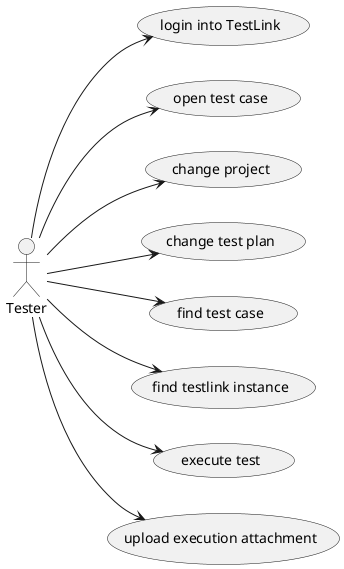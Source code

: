 @startuml Use Case View
left to right direction
    Tester --> (login into TestLink)
    Tester --> (open test case)
    Tester --> (change project)
    Tester --> (change test plan)
    Tester --> (find test case)
    Tester --> (find testlink instance)
    Tester --> (execute test)
    Tester --> (upload execution attachment)
@enduml